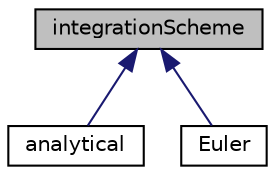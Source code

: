 digraph "integrationScheme"
{
  bgcolor="transparent";
  edge [fontname="Helvetica",fontsize="10",labelfontname="Helvetica",labelfontsize="10"];
  node [fontname="Helvetica",fontsize="10",shape=record];
  Node1 [label="integrationScheme",height=0.2,width=0.4,color="black", fillcolor="grey75", style="filled" fontcolor="black"];
  Node1 -> Node2 [dir="back",color="midnightblue",fontsize="10",style="solid",fontname="Helvetica"];
  Node2 [label="analytical",height=0.2,width=0.4,color="black",URL="$classFoam_1_1integrationSchemes_1_1analytical.html",tooltip="Analytical integration scheme. "];
  Node1 -> Node3 [dir="back",color="midnightblue",fontsize="10",style="solid",fontname="Helvetica"];
  Node3 [label="Euler",height=0.2,width=0.4,color="black",URL="$classFoam_1_1integrationSchemes_1_1Euler.html"];
}
